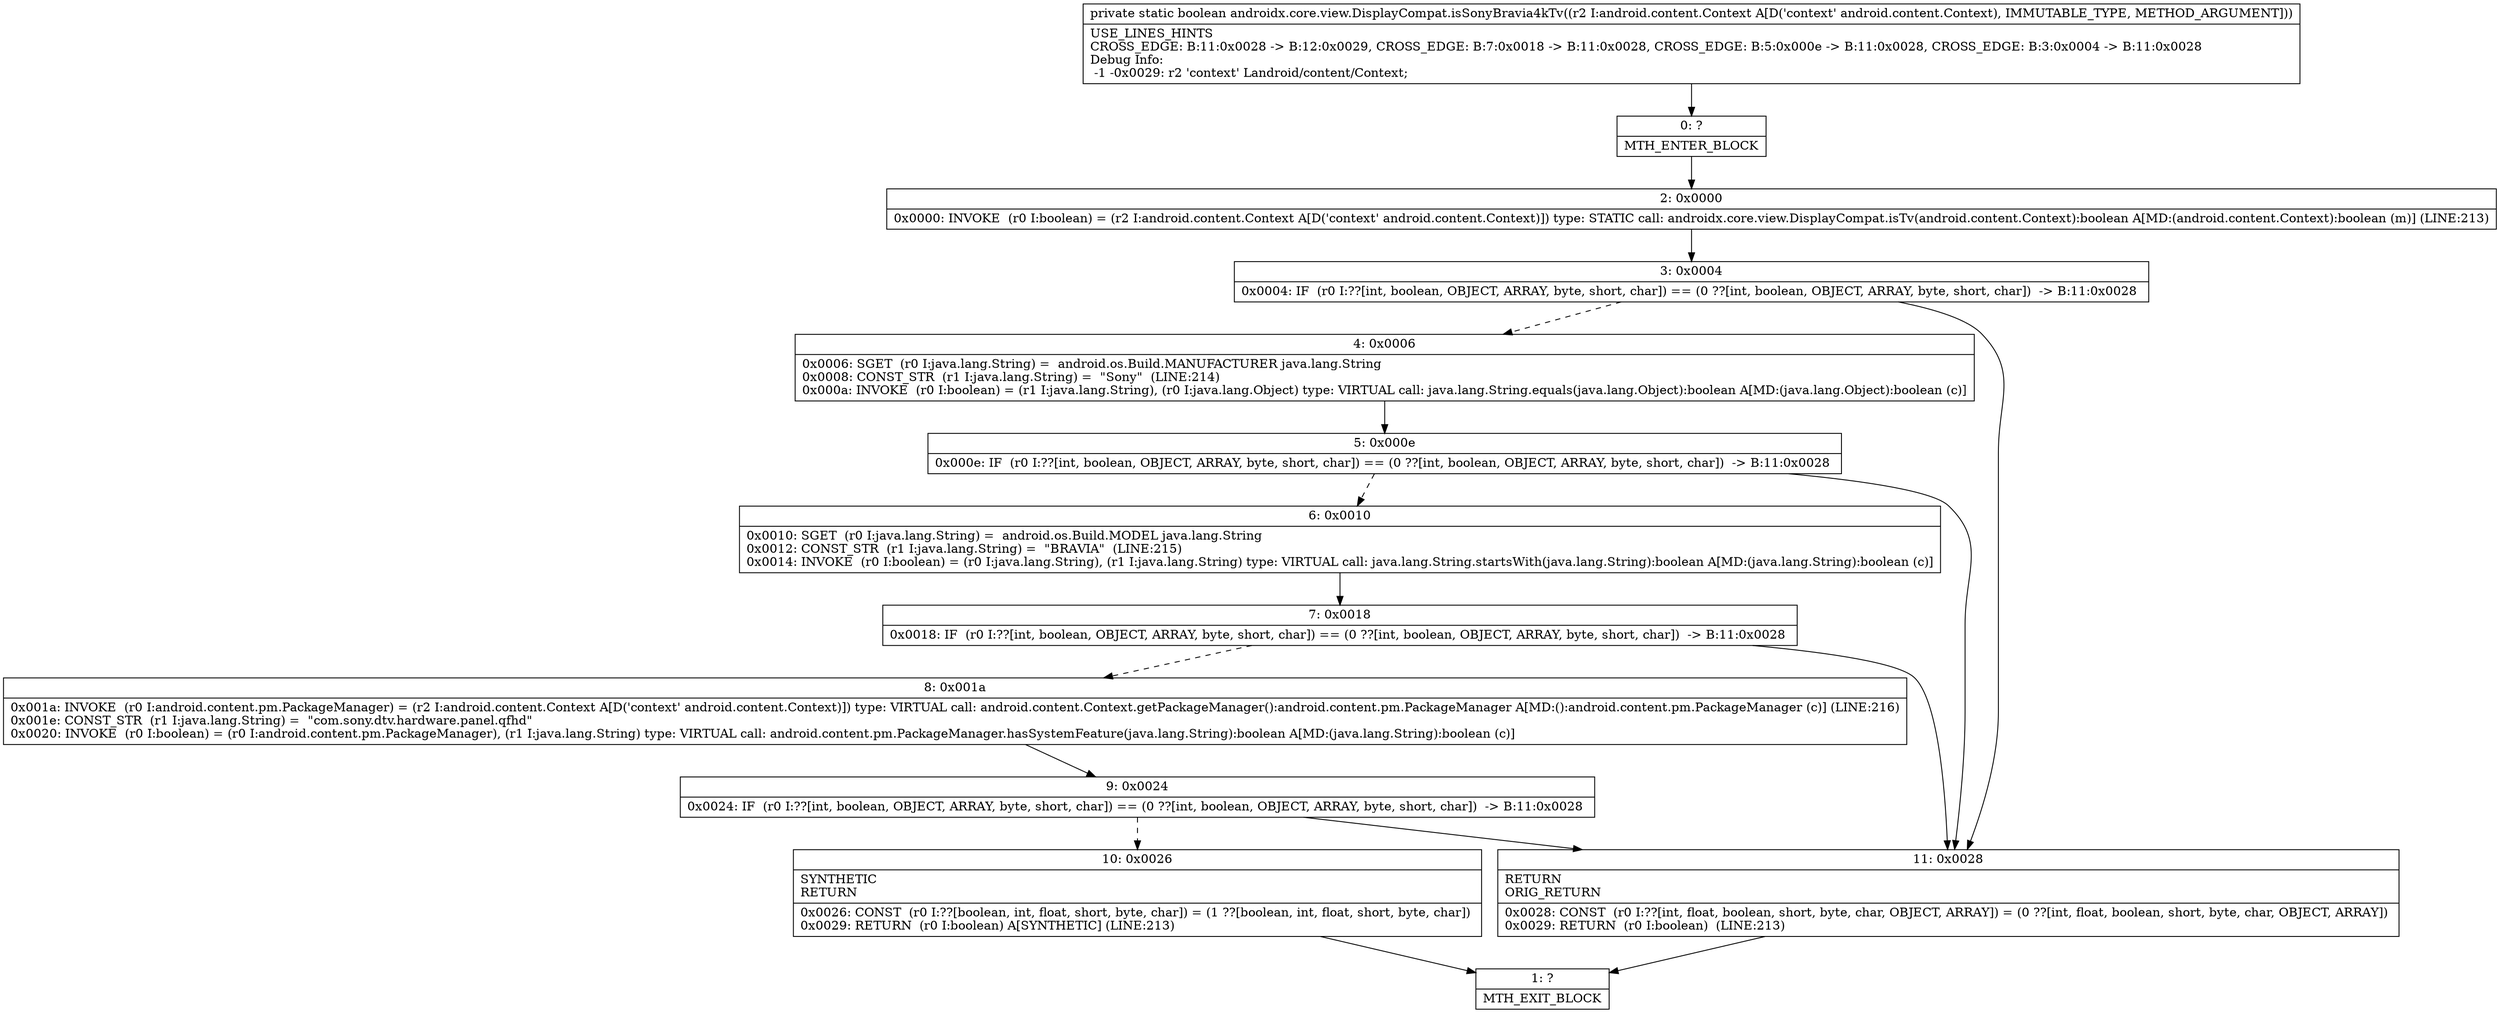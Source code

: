 digraph "CFG forandroidx.core.view.DisplayCompat.isSonyBravia4kTv(Landroid\/content\/Context;)Z" {
Node_0 [shape=record,label="{0\:\ ?|MTH_ENTER_BLOCK\l}"];
Node_2 [shape=record,label="{2\:\ 0x0000|0x0000: INVOKE  (r0 I:boolean) = (r2 I:android.content.Context A[D('context' android.content.Context)]) type: STATIC call: androidx.core.view.DisplayCompat.isTv(android.content.Context):boolean A[MD:(android.content.Context):boolean (m)] (LINE:213)\l}"];
Node_3 [shape=record,label="{3\:\ 0x0004|0x0004: IF  (r0 I:??[int, boolean, OBJECT, ARRAY, byte, short, char]) == (0 ??[int, boolean, OBJECT, ARRAY, byte, short, char])  \-\> B:11:0x0028 \l}"];
Node_4 [shape=record,label="{4\:\ 0x0006|0x0006: SGET  (r0 I:java.lang.String) =  android.os.Build.MANUFACTURER java.lang.String \l0x0008: CONST_STR  (r1 I:java.lang.String) =  \"Sony\"  (LINE:214)\l0x000a: INVOKE  (r0 I:boolean) = (r1 I:java.lang.String), (r0 I:java.lang.Object) type: VIRTUAL call: java.lang.String.equals(java.lang.Object):boolean A[MD:(java.lang.Object):boolean (c)]\l}"];
Node_5 [shape=record,label="{5\:\ 0x000e|0x000e: IF  (r0 I:??[int, boolean, OBJECT, ARRAY, byte, short, char]) == (0 ??[int, boolean, OBJECT, ARRAY, byte, short, char])  \-\> B:11:0x0028 \l}"];
Node_6 [shape=record,label="{6\:\ 0x0010|0x0010: SGET  (r0 I:java.lang.String) =  android.os.Build.MODEL java.lang.String \l0x0012: CONST_STR  (r1 I:java.lang.String) =  \"BRAVIA\"  (LINE:215)\l0x0014: INVOKE  (r0 I:boolean) = (r0 I:java.lang.String), (r1 I:java.lang.String) type: VIRTUAL call: java.lang.String.startsWith(java.lang.String):boolean A[MD:(java.lang.String):boolean (c)]\l}"];
Node_7 [shape=record,label="{7\:\ 0x0018|0x0018: IF  (r0 I:??[int, boolean, OBJECT, ARRAY, byte, short, char]) == (0 ??[int, boolean, OBJECT, ARRAY, byte, short, char])  \-\> B:11:0x0028 \l}"];
Node_8 [shape=record,label="{8\:\ 0x001a|0x001a: INVOKE  (r0 I:android.content.pm.PackageManager) = (r2 I:android.content.Context A[D('context' android.content.Context)]) type: VIRTUAL call: android.content.Context.getPackageManager():android.content.pm.PackageManager A[MD:():android.content.pm.PackageManager (c)] (LINE:216)\l0x001e: CONST_STR  (r1 I:java.lang.String) =  \"com.sony.dtv.hardware.panel.qfhd\" \l0x0020: INVOKE  (r0 I:boolean) = (r0 I:android.content.pm.PackageManager), (r1 I:java.lang.String) type: VIRTUAL call: android.content.pm.PackageManager.hasSystemFeature(java.lang.String):boolean A[MD:(java.lang.String):boolean (c)]\l}"];
Node_9 [shape=record,label="{9\:\ 0x0024|0x0024: IF  (r0 I:??[int, boolean, OBJECT, ARRAY, byte, short, char]) == (0 ??[int, boolean, OBJECT, ARRAY, byte, short, char])  \-\> B:11:0x0028 \l}"];
Node_10 [shape=record,label="{10\:\ 0x0026|SYNTHETIC\lRETURN\l|0x0026: CONST  (r0 I:??[boolean, int, float, short, byte, char]) = (1 ??[boolean, int, float, short, byte, char]) \l0x0029: RETURN  (r0 I:boolean) A[SYNTHETIC] (LINE:213)\l}"];
Node_1 [shape=record,label="{1\:\ ?|MTH_EXIT_BLOCK\l}"];
Node_11 [shape=record,label="{11\:\ 0x0028|RETURN\lORIG_RETURN\l|0x0028: CONST  (r0 I:??[int, float, boolean, short, byte, char, OBJECT, ARRAY]) = (0 ??[int, float, boolean, short, byte, char, OBJECT, ARRAY]) \l0x0029: RETURN  (r0 I:boolean)  (LINE:213)\l}"];
MethodNode[shape=record,label="{private static boolean androidx.core.view.DisplayCompat.isSonyBravia4kTv((r2 I:android.content.Context A[D('context' android.content.Context), IMMUTABLE_TYPE, METHOD_ARGUMENT]))  | USE_LINES_HINTS\lCROSS_EDGE: B:11:0x0028 \-\> B:12:0x0029, CROSS_EDGE: B:7:0x0018 \-\> B:11:0x0028, CROSS_EDGE: B:5:0x000e \-\> B:11:0x0028, CROSS_EDGE: B:3:0x0004 \-\> B:11:0x0028\lDebug Info:\l  \-1 \-0x0029: r2 'context' Landroid\/content\/Context;\l}"];
MethodNode -> Node_0;Node_0 -> Node_2;
Node_2 -> Node_3;
Node_3 -> Node_4[style=dashed];
Node_3 -> Node_11;
Node_4 -> Node_5;
Node_5 -> Node_6[style=dashed];
Node_5 -> Node_11;
Node_6 -> Node_7;
Node_7 -> Node_8[style=dashed];
Node_7 -> Node_11;
Node_8 -> Node_9;
Node_9 -> Node_10[style=dashed];
Node_9 -> Node_11;
Node_10 -> Node_1;
Node_11 -> Node_1;
}

